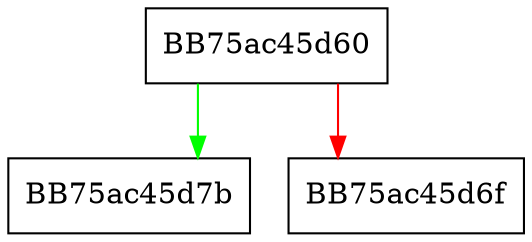 digraph SeekRead {
  node [shape="box"];
  graph [splines=ortho];
  BB75ac45d60 -> BB75ac45d7b [color="green"];
  BB75ac45d60 -> BB75ac45d6f [color="red"];
}